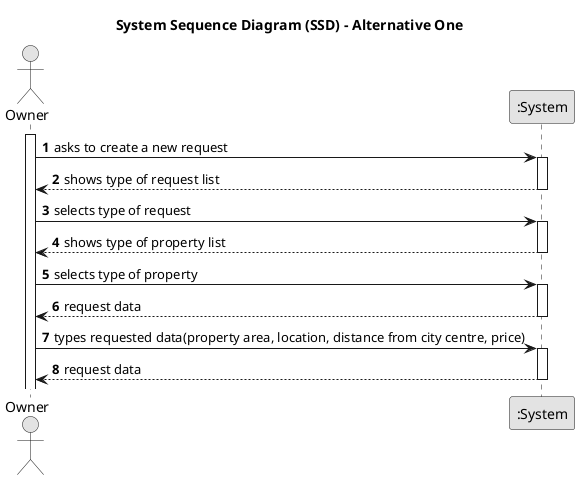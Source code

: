 @startuml
skinparam monochrome true
skinparam packageStyle rectangle
skinparam shadowing false

title System Sequence Diagram (SSD) - Alternative One

autonumber

actor "Owner" as Employee
participant ":System" as System

activate Employee

    Employee -> System : asks to create a new request
    activate System

        System --> Employee : shows type of request list
    deactivate System

    Employee -> System : selects type of request
    activate System

        System --> Employee : shows type of property list

    deactivate System

    Employee -> System : selects type of property
    activate System

        System --> Employee : request data
    deactivate System

    Employee -> System : types requested data(property area, location, distance from city centre, price)

     activate System

        System --> Employee : request data
    deactivate System


@enduml